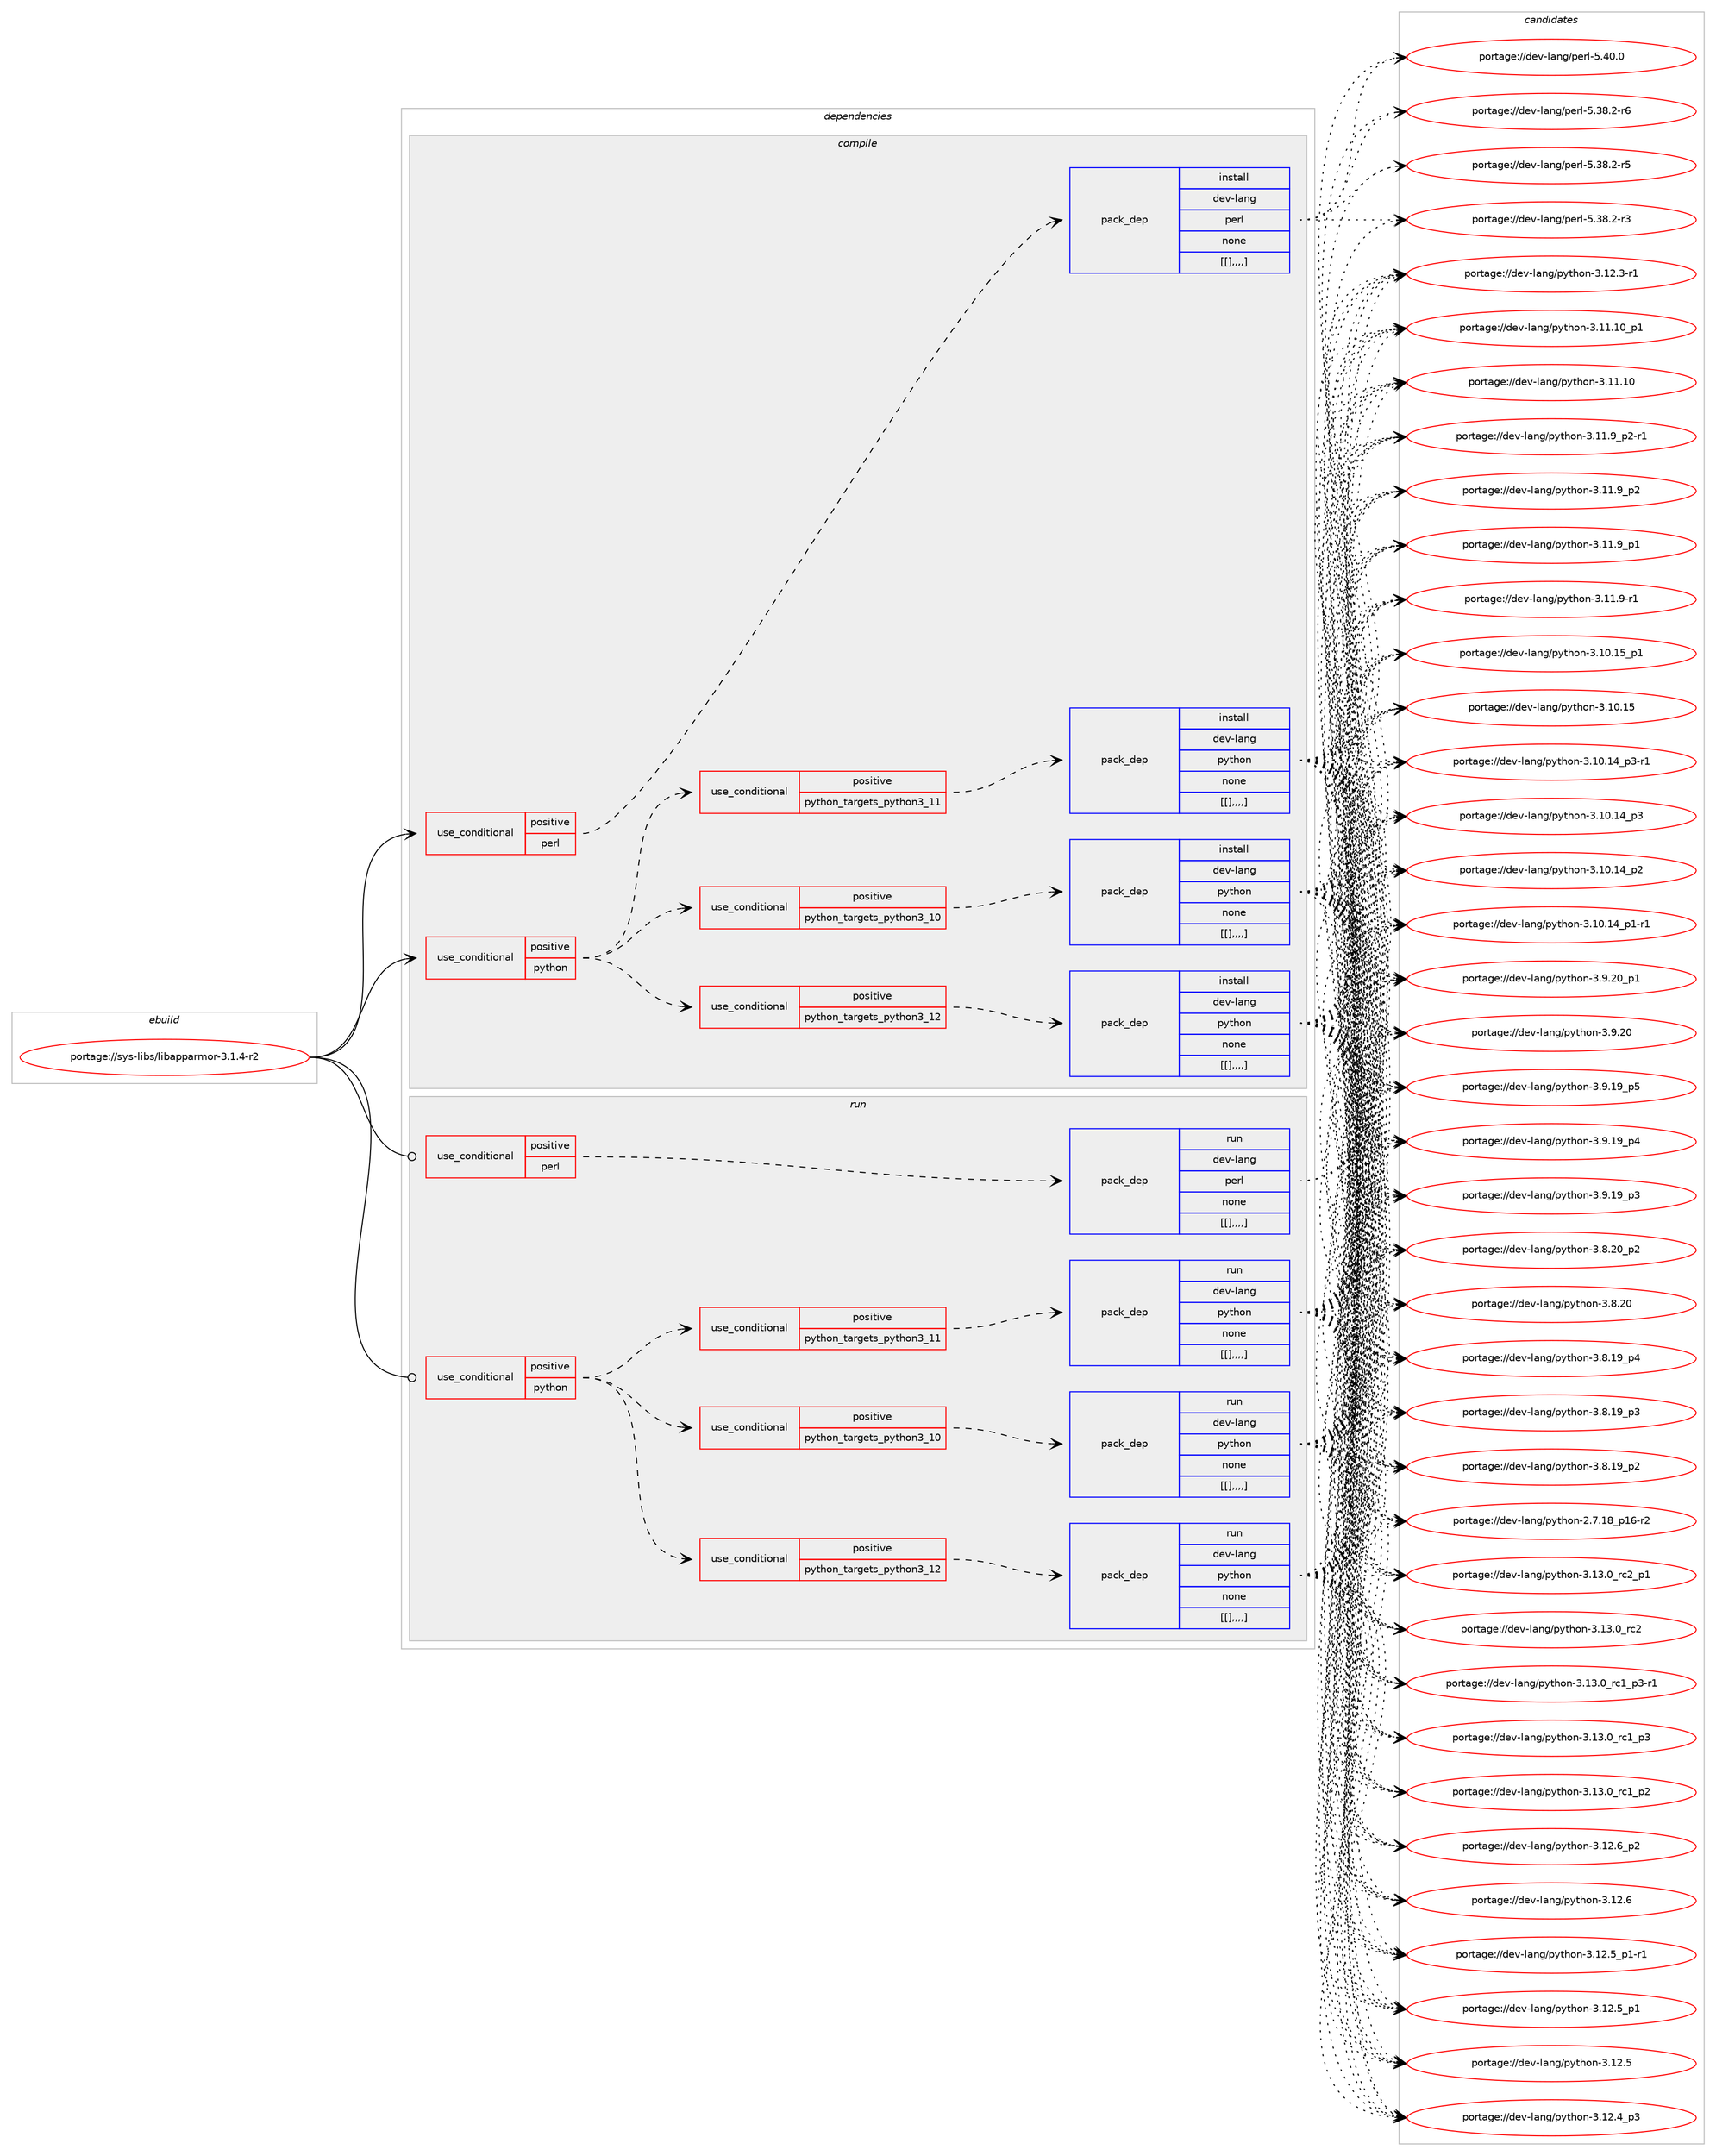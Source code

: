 digraph prolog {

# *************
# Graph options
# *************

newrank=true;
concentrate=true;
compound=true;
graph [rankdir=LR,fontname=Helvetica,fontsize=10,ranksep=1.5];#, ranksep=2.5, nodesep=0.2];
edge  [arrowhead=vee];
node  [fontname=Helvetica,fontsize=10];

# **********
# The ebuild
# **********

subgraph cluster_leftcol {
color=gray;
label=<<i>ebuild</i>>;
id [label="portage://sys-libs/libapparmor-3.1.4-r2", color=red, width=4, href="../sys-libs/libapparmor-3.1.4-r2.svg"];
}

# ****************
# The dependencies
# ****************

subgraph cluster_midcol {
color=gray;
label=<<i>dependencies</i>>;
subgraph cluster_compile {
fillcolor="#eeeeee";
style=filled;
label=<<i>compile</i>>;
subgraph cond122286 {
dependency453561 [label=<<TABLE BORDER="0" CELLBORDER="1" CELLSPACING="0" CELLPADDING="4"><TR><TD ROWSPAN="3" CELLPADDING="10">use_conditional</TD></TR><TR><TD>positive</TD></TR><TR><TD>perl</TD></TR></TABLE>>, shape=none, color=red];
subgraph pack328271 {
dependency453562 [label=<<TABLE BORDER="0" CELLBORDER="1" CELLSPACING="0" CELLPADDING="4" WIDTH="220"><TR><TD ROWSPAN="6" CELLPADDING="30">pack_dep</TD></TR><TR><TD WIDTH="110">install</TD></TR><TR><TD>dev-lang</TD></TR><TR><TD>perl</TD></TR><TR><TD>none</TD></TR><TR><TD>[[],,,,]</TD></TR></TABLE>>, shape=none, color=blue];
}
dependency453561:e -> dependency453562:w [weight=20,style="dashed",arrowhead="vee"];
}
id:e -> dependency453561:w [weight=20,style="solid",arrowhead="vee"];
subgraph cond122287 {
dependency453563 [label=<<TABLE BORDER="0" CELLBORDER="1" CELLSPACING="0" CELLPADDING="4"><TR><TD ROWSPAN="3" CELLPADDING="10">use_conditional</TD></TR><TR><TD>positive</TD></TR><TR><TD>python</TD></TR></TABLE>>, shape=none, color=red];
subgraph cond122288 {
dependency453564 [label=<<TABLE BORDER="0" CELLBORDER="1" CELLSPACING="0" CELLPADDING="4"><TR><TD ROWSPAN="3" CELLPADDING="10">use_conditional</TD></TR><TR><TD>positive</TD></TR><TR><TD>python_targets_python3_10</TD></TR></TABLE>>, shape=none, color=red];
subgraph pack328272 {
dependency453565 [label=<<TABLE BORDER="0" CELLBORDER="1" CELLSPACING="0" CELLPADDING="4" WIDTH="220"><TR><TD ROWSPAN="6" CELLPADDING="30">pack_dep</TD></TR><TR><TD WIDTH="110">install</TD></TR><TR><TD>dev-lang</TD></TR><TR><TD>python</TD></TR><TR><TD>none</TD></TR><TR><TD>[[],,,,]</TD></TR></TABLE>>, shape=none, color=blue];
}
dependency453564:e -> dependency453565:w [weight=20,style="dashed",arrowhead="vee"];
}
dependency453563:e -> dependency453564:w [weight=20,style="dashed",arrowhead="vee"];
subgraph cond122289 {
dependency453566 [label=<<TABLE BORDER="0" CELLBORDER="1" CELLSPACING="0" CELLPADDING="4"><TR><TD ROWSPAN="3" CELLPADDING="10">use_conditional</TD></TR><TR><TD>positive</TD></TR><TR><TD>python_targets_python3_11</TD></TR></TABLE>>, shape=none, color=red];
subgraph pack328273 {
dependency453567 [label=<<TABLE BORDER="0" CELLBORDER="1" CELLSPACING="0" CELLPADDING="4" WIDTH="220"><TR><TD ROWSPAN="6" CELLPADDING="30">pack_dep</TD></TR><TR><TD WIDTH="110">install</TD></TR><TR><TD>dev-lang</TD></TR><TR><TD>python</TD></TR><TR><TD>none</TD></TR><TR><TD>[[],,,,]</TD></TR></TABLE>>, shape=none, color=blue];
}
dependency453566:e -> dependency453567:w [weight=20,style="dashed",arrowhead="vee"];
}
dependency453563:e -> dependency453566:w [weight=20,style="dashed",arrowhead="vee"];
subgraph cond122290 {
dependency453568 [label=<<TABLE BORDER="0" CELLBORDER="1" CELLSPACING="0" CELLPADDING="4"><TR><TD ROWSPAN="3" CELLPADDING="10">use_conditional</TD></TR><TR><TD>positive</TD></TR><TR><TD>python_targets_python3_12</TD></TR></TABLE>>, shape=none, color=red];
subgraph pack328274 {
dependency453569 [label=<<TABLE BORDER="0" CELLBORDER="1" CELLSPACING="0" CELLPADDING="4" WIDTH="220"><TR><TD ROWSPAN="6" CELLPADDING="30">pack_dep</TD></TR><TR><TD WIDTH="110">install</TD></TR><TR><TD>dev-lang</TD></TR><TR><TD>python</TD></TR><TR><TD>none</TD></TR><TR><TD>[[],,,,]</TD></TR></TABLE>>, shape=none, color=blue];
}
dependency453568:e -> dependency453569:w [weight=20,style="dashed",arrowhead="vee"];
}
dependency453563:e -> dependency453568:w [weight=20,style="dashed",arrowhead="vee"];
}
id:e -> dependency453563:w [weight=20,style="solid",arrowhead="vee"];
}
subgraph cluster_compileandrun {
fillcolor="#eeeeee";
style=filled;
label=<<i>compile and run</i>>;
}
subgraph cluster_run {
fillcolor="#eeeeee";
style=filled;
label=<<i>run</i>>;
subgraph cond122291 {
dependency453570 [label=<<TABLE BORDER="0" CELLBORDER="1" CELLSPACING="0" CELLPADDING="4"><TR><TD ROWSPAN="3" CELLPADDING="10">use_conditional</TD></TR><TR><TD>positive</TD></TR><TR><TD>perl</TD></TR></TABLE>>, shape=none, color=red];
subgraph pack328275 {
dependency453571 [label=<<TABLE BORDER="0" CELLBORDER="1" CELLSPACING="0" CELLPADDING="4" WIDTH="220"><TR><TD ROWSPAN="6" CELLPADDING="30">pack_dep</TD></TR><TR><TD WIDTH="110">run</TD></TR><TR><TD>dev-lang</TD></TR><TR><TD>perl</TD></TR><TR><TD>none</TD></TR><TR><TD>[[],,,,]</TD></TR></TABLE>>, shape=none, color=blue];
}
dependency453570:e -> dependency453571:w [weight=20,style="dashed",arrowhead="vee"];
}
id:e -> dependency453570:w [weight=20,style="solid",arrowhead="odot"];
subgraph cond122292 {
dependency453572 [label=<<TABLE BORDER="0" CELLBORDER="1" CELLSPACING="0" CELLPADDING="4"><TR><TD ROWSPAN="3" CELLPADDING="10">use_conditional</TD></TR><TR><TD>positive</TD></TR><TR><TD>python</TD></TR></TABLE>>, shape=none, color=red];
subgraph cond122293 {
dependency453573 [label=<<TABLE BORDER="0" CELLBORDER="1" CELLSPACING="0" CELLPADDING="4"><TR><TD ROWSPAN="3" CELLPADDING="10">use_conditional</TD></TR><TR><TD>positive</TD></TR><TR><TD>python_targets_python3_10</TD></TR></TABLE>>, shape=none, color=red];
subgraph pack328276 {
dependency453574 [label=<<TABLE BORDER="0" CELLBORDER="1" CELLSPACING="0" CELLPADDING="4" WIDTH="220"><TR><TD ROWSPAN="6" CELLPADDING="30">pack_dep</TD></TR><TR><TD WIDTH="110">run</TD></TR><TR><TD>dev-lang</TD></TR><TR><TD>python</TD></TR><TR><TD>none</TD></TR><TR><TD>[[],,,,]</TD></TR></TABLE>>, shape=none, color=blue];
}
dependency453573:e -> dependency453574:w [weight=20,style="dashed",arrowhead="vee"];
}
dependency453572:e -> dependency453573:w [weight=20,style="dashed",arrowhead="vee"];
subgraph cond122294 {
dependency453575 [label=<<TABLE BORDER="0" CELLBORDER="1" CELLSPACING="0" CELLPADDING="4"><TR><TD ROWSPAN="3" CELLPADDING="10">use_conditional</TD></TR><TR><TD>positive</TD></TR><TR><TD>python_targets_python3_11</TD></TR></TABLE>>, shape=none, color=red];
subgraph pack328277 {
dependency453576 [label=<<TABLE BORDER="0" CELLBORDER="1" CELLSPACING="0" CELLPADDING="4" WIDTH="220"><TR><TD ROWSPAN="6" CELLPADDING="30">pack_dep</TD></TR><TR><TD WIDTH="110">run</TD></TR><TR><TD>dev-lang</TD></TR><TR><TD>python</TD></TR><TR><TD>none</TD></TR><TR><TD>[[],,,,]</TD></TR></TABLE>>, shape=none, color=blue];
}
dependency453575:e -> dependency453576:w [weight=20,style="dashed",arrowhead="vee"];
}
dependency453572:e -> dependency453575:w [weight=20,style="dashed",arrowhead="vee"];
subgraph cond122295 {
dependency453577 [label=<<TABLE BORDER="0" CELLBORDER="1" CELLSPACING="0" CELLPADDING="4"><TR><TD ROWSPAN="3" CELLPADDING="10">use_conditional</TD></TR><TR><TD>positive</TD></TR><TR><TD>python_targets_python3_12</TD></TR></TABLE>>, shape=none, color=red];
subgraph pack328278 {
dependency453578 [label=<<TABLE BORDER="0" CELLBORDER="1" CELLSPACING="0" CELLPADDING="4" WIDTH="220"><TR><TD ROWSPAN="6" CELLPADDING="30">pack_dep</TD></TR><TR><TD WIDTH="110">run</TD></TR><TR><TD>dev-lang</TD></TR><TR><TD>python</TD></TR><TR><TD>none</TD></TR><TR><TD>[[],,,,]</TD></TR></TABLE>>, shape=none, color=blue];
}
dependency453577:e -> dependency453578:w [weight=20,style="dashed",arrowhead="vee"];
}
dependency453572:e -> dependency453577:w [weight=20,style="dashed",arrowhead="vee"];
}
id:e -> dependency453572:w [weight=20,style="solid",arrowhead="odot"];
}
}

# **************
# The candidates
# **************

subgraph cluster_choices {
rank=same;
color=gray;
label=<<i>candidates</i>>;

subgraph choice328271 {
color=black;
nodesep=1;
choice10010111845108971101034711210111410845534652484648 [label="portage://dev-lang/perl-5.40.0", color=red, width=4,href="../dev-lang/perl-5.40.0.svg"];
choice100101118451089711010347112101114108455346515646504511454 [label="portage://dev-lang/perl-5.38.2-r6", color=red, width=4,href="../dev-lang/perl-5.38.2-r6.svg"];
choice100101118451089711010347112101114108455346515646504511453 [label="portage://dev-lang/perl-5.38.2-r5", color=red, width=4,href="../dev-lang/perl-5.38.2-r5.svg"];
choice100101118451089711010347112101114108455346515646504511451 [label="portage://dev-lang/perl-5.38.2-r3", color=red, width=4,href="../dev-lang/perl-5.38.2-r3.svg"];
dependency453562:e -> choice10010111845108971101034711210111410845534652484648:w [style=dotted,weight="100"];
dependency453562:e -> choice100101118451089711010347112101114108455346515646504511454:w [style=dotted,weight="100"];
dependency453562:e -> choice100101118451089711010347112101114108455346515646504511453:w [style=dotted,weight="100"];
dependency453562:e -> choice100101118451089711010347112101114108455346515646504511451:w [style=dotted,weight="100"];
}
subgraph choice328272 {
color=black;
nodesep=1;
choice100101118451089711010347112121116104111110455146495146489511499509511249 [label="portage://dev-lang/python-3.13.0_rc2_p1", color=red, width=4,href="../dev-lang/python-3.13.0_rc2_p1.svg"];
choice10010111845108971101034711212111610411111045514649514648951149950 [label="portage://dev-lang/python-3.13.0_rc2", color=red, width=4,href="../dev-lang/python-3.13.0_rc2.svg"];
choice1001011184510897110103471121211161041111104551464951464895114994995112514511449 [label="portage://dev-lang/python-3.13.0_rc1_p3-r1", color=red, width=4,href="../dev-lang/python-3.13.0_rc1_p3-r1.svg"];
choice100101118451089711010347112121116104111110455146495146489511499499511251 [label="portage://dev-lang/python-3.13.0_rc1_p3", color=red, width=4,href="../dev-lang/python-3.13.0_rc1_p3.svg"];
choice100101118451089711010347112121116104111110455146495146489511499499511250 [label="portage://dev-lang/python-3.13.0_rc1_p2", color=red, width=4,href="../dev-lang/python-3.13.0_rc1_p2.svg"];
choice100101118451089711010347112121116104111110455146495046549511250 [label="portage://dev-lang/python-3.12.6_p2", color=red, width=4,href="../dev-lang/python-3.12.6_p2.svg"];
choice10010111845108971101034711212111610411111045514649504654 [label="portage://dev-lang/python-3.12.6", color=red, width=4,href="../dev-lang/python-3.12.6.svg"];
choice1001011184510897110103471121211161041111104551464950465395112494511449 [label="portage://dev-lang/python-3.12.5_p1-r1", color=red, width=4,href="../dev-lang/python-3.12.5_p1-r1.svg"];
choice100101118451089711010347112121116104111110455146495046539511249 [label="portage://dev-lang/python-3.12.5_p1", color=red, width=4,href="../dev-lang/python-3.12.5_p1.svg"];
choice10010111845108971101034711212111610411111045514649504653 [label="portage://dev-lang/python-3.12.5", color=red, width=4,href="../dev-lang/python-3.12.5.svg"];
choice100101118451089711010347112121116104111110455146495046529511251 [label="portage://dev-lang/python-3.12.4_p3", color=red, width=4,href="../dev-lang/python-3.12.4_p3.svg"];
choice100101118451089711010347112121116104111110455146495046514511449 [label="portage://dev-lang/python-3.12.3-r1", color=red, width=4,href="../dev-lang/python-3.12.3-r1.svg"];
choice10010111845108971101034711212111610411111045514649494649489511249 [label="portage://dev-lang/python-3.11.10_p1", color=red, width=4,href="../dev-lang/python-3.11.10_p1.svg"];
choice1001011184510897110103471121211161041111104551464949464948 [label="portage://dev-lang/python-3.11.10", color=red, width=4,href="../dev-lang/python-3.11.10.svg"];
choice1001011184510897110103471121211161041111104551464949465795112504511449 [label="portage://dev-lang/python-3.11.9_p2-r1", color=red, width=4,href="../dev-lang/python-3.11.9_p2-r1.svg"];
choice100101118451089711010347112121116104111110455146494946579511250 [label="portage://dev-lang/python-3.11.9_p2", color=red, width=4,href="../dev-lang/python-3.11.9_p2.svg"];
choice100101118451089711010347112121116104111110455146494946579511249 [label="portage://dev-lang/python-3.11.9_p1", color=red, width=4,href="../dev-lang/python-3.11.9_p1.svg"];
choice100101118451089711010347112121116104111110455146494946574511449 [label="portage://dev-lang/python-3.11.9-r1", color=red, width=4,href="../dev-lang/python-3.11.9-r1.svg"];
choice10010111845108971101034711212111610411111045514649484649539511249 [label="portage://dev-lang/python-3.10.15_p1", color=red, width=4,href="../dev-lang/python-3.10.15_p1.svg"];
choice1001011184510897110103471121211161041111104551464948464953 [label="portage://dev-lang/python-3.10.15", color=red, width=4,href="../dev-lang/python-3.10.15.svg"];
choice100101118451089711010347112121116104111110455146494846495295112514511449 [label="portage://dev-lang/python-3.10.14_p3-r1", color=red, width=4,href="../dev-lang/python-3.10.14_p3-r1.svg"];
choice10010111845108971101034711212111610411111045514649484649529511251 [label="portage://dev-lang/python-3.10.14_p3", color=red, width=4,href="../dev-lang/python-3.10.14_p3.svg"];
choice10010111845108971101034711212111610411111045514649484649529511250 [label="portage://dev-lang/python-3.10.14_p2", color=red, width=4,href="../dev-lang/python-3.10.14_p2.svg"];
choice100101118451089711010347112121116104111110455146494846495295112494511449 [label="portage://dev-lang/python-3.10.14_p1-r1", color=red, width=4,href="../dev-lang/python-3.10.14_p1-r1.svg"];
choice100101118451089711010347112121116104111110455146574650489511249 [label="portage://dev-lang/python-3.9.20_p1", color=red, width=4,href="../dev-lang/python-3.9.20_p1.svg"];
choice10010111845108971101034711212111610411111045514657465048 [label="portage://dev-lang/python-3.9.20", color=red, width=4,href="../dev-lang/python-3.9.20.svg"];
choice100101118451089711010347112121116104111110455146574649579511253 [label="portage://dev-lang/python-3.9.19_p5", color=red, width=4,href="../dev-lang/python-3.9.19_p5.svg"];
choice100101118451089711010347112121116104111110455146574649579511252 [label="portage://dev-lang/python-3.9.19_p4", color=red, width=4,href="../dev-lang/python-3.9.19_p4.svg"];
choice100101118451089711010347112121116104111110455146574649579511251 [label="portage://dev-lang/python-3.9.19_p3", color=red, width=4,href="../dev-lang/python-3.9.19_p3.svg"];
choice100101118451089711010347112121116104111110455146564650489511250 [label="portage://dev-lang/python-3.8.20_p2", color=red, width=4,href="../dev-lang/python-3.8.20_p2.svg"];
choice10010111845108971101034711212111610411111045514656465048 [label="portage://dev-lang/python-3.8.20", color=red, width=4,href="../dev-lang/python-3.8.20.svg"];
choice100101118451089711010347112121116104111110455146564649579511252 [label="portage://dev-lang/python-3.8.19_p4", color=red, width=4,href="../dev-lang/python-3.8.19_p4.svg"];
choice100101118451089711010347112121116104111110455146564649579511251 [label="portage://dev-lang/python-3.8.19_p3", color=red, width=4,href="../dev-lang/python-3.8.19_p3.svg"];
choice100101118451089711010347112121116104111110455146564649579511250 [label="portage://dev-lang/python-3.8.19_p2", color=red, width=4,href="../dev-lang/python-3.8.19_p2.svg"];
choice100101118451089711010347112121116104111110455046554649569511249544511450 [label="portage://dev-lang/python-2.7.18_p16-r2", color=red, width=4,href="../dev-lang/python-2.7.18_p16-r2.svg"];
dependency453565:e -> choice100101118451089711010347112121116104111110455146495146489511499509511249:w [style=dotted,weight="100"];
dependency453565:e -> choice10010111845108971101034711212111610411111045514649514648951149950:w [style=dotted,weight="100"];
dependency453565:e -> choice1001011184510897110103471121211161041111104551464951464895114994995112514511449:w [style=dotted,weight="100"];
dependency453565:e -> choice100101118451089711010347112121116104111110455146495146489511499499511251:w [style=dotted,weight="100"];
dependency453565:e -> choice100101118451089711010347112121116104111110455146495146489511499499511250:w [style=dotted,weight="100"];
dependency453565:e -> choice100101118451089711010347112121116104111110455146495046549511250:w [style=dotted,weight="100"];
dependency453565:e -> choice10010111845108971101034711212111610411111045514649504654:w [style=dotted,weight="100"];
dependency453565:e -> choice1001011184510897110103471121211161041111104551464950465395112494511449:w [style=dotted,weight="100"];
dependency453565:e -> choice100101118451089711010347112121116104111110455146495046539511249:w [style=dotted,weight="100"];
dependency453565:e -> choice10010111845108971101034711212111610411111045514649504653:w [style=dotted,weight="100"];
dependency453565:e -> choice100101118451089711010347112121116104111110455146495046529511251:w [style=dotted,weight="100"];
dependency453565:e -> choice100101118451089711010347112121116104111110455146495046514511449:w [style=dotted,weight="100"];
dependency453565:e -> choice10010111845108971101034711212111610411111045514649494649489511249:w [style=dotted,weight="100"];
dependency453565:e -> choice1001011184510897110103471121211161041111104551464949464948:w [style=dotted,weight="100"];
dependency453565:e -> choice1001011184510897110103471121211161041111104551464949465795112504511449:w [style=dotted,weight="100"];
dependency453565:e -> choice100101118451089711010347112121116104111110455146494946579511250:w [style=dotted,weight="100"];
dependency453565:e -> choice100101118451089711010347112121116104111110455146494946579511249:w [style=dotted,weight="100"];
dependency453565:e -> choice100101118451089711010347112121116104111110455146494946574511449:w [style=dotted,weight="100"];
dependency453565:e -> choice10010111845108971101034711212111610411111045514649484649539511249:w [style=dotted,weight="100"];
dependency453565:e -> choice1001011184510897110103471121211161041111104551464948464953:w [style=dotted,weight="100"];
dependency453565:e -> choice100101118451089711010347112121116104111110455146494846495295112514511449:w [style=dotted,weight="100"];
dependency453565:e -> choice10010111845108971101034711212111610411111045514649484649529511251:w [style=dotted,weight="100"];
dependency453565:e -> choice10010111845108971101034711212111610411111045514649484649529511250:w [style=dotted,weight="100"];
dependency453565:e -> choice100101118451089711010347112121116104111110455146494846495295112494511449:w [style=dotted,weight="100"];
dependency453565:e -> choice100101118451089711010347112121116104111110455146574650489511249:w [style=dotted,weight="100"];
dependency453565:e -> choice10010111845108971101034711212111610411111045514657465048:w [style=dotted,weight="100"];
dependency453565:e -> choice100101118451089711010347112121116104111110455146574649579511253:w [style=dotted,weight="100"];
dependency453565:e -> choice100101118451089711010347112121116104111110455146574649579511252:w [style=dotted,weight="100"];
dependency453565:e -> choice100101118451089711010347112121116104111110455146574649579511251:w [style=dotted,weight="100"];
dependency453565:e -> choice100101118451089711010347112121116104111110455146564650489511250:w [style=dotted,weight="100"];
dependency453565:e -> choice10010111845108971101034711212111610411111045514656465048:w [style=dotted,weight="100"];
dependency453565:e -> choice100101118451089711010347112121116104111110455146564649579511252:w [style=dotted,weight="100"];
dependency453565:e -> choice100101118451089711010347112121116104111110455146564649579511251:w [style=dotted,weight="100"];
dependency453565:e -> choice100101118451089711010347112121116104111110455146564649579511250:w [style=dotted,weight="100"];
dependency453565:e -> choice100101118451089711010347112121116104111110455046554649569511249544511450:w [style=dotted,weight="100"];
}
subgraph choice328273 {
color=black;
nodesep=1;
choice100101118451089711010347112121116104111110455146495146489511499509511249 [label="portage://dev-lang/python-3.13.0_rc2_p1", color=red, width=4,href="../dev-lang/python-3.13.0_rc2_p1.svg"];
choice10010111845108971101034711212111610411111045514649514648951149950 [label="portage://dev-lang/python-3.13.0_rc2", color=red, width=4,href="../dev-lang/python-3.13.0_rc2.svg"];
choice1001011184510897110103471121211161041111104551464951464895114994995112514511449 [label="portage://dev-lang/python-3.13.0_rc1_p3-r1", color=red, width=4,href="../dev-lang/python-3.13.0_rc1_p3-r1.svg"];
choice100101118451089711010347112121116104111110455146495146489511499499511251 [label="portage://dev-lang/python-3.13.0_rc1_p3", color=red, width=4,href="../dev-lang/python-3.13.0_rc1_p3.svg"];
choice100101118451089711010347112121116104111110455146495146489511499499511250 [label="portage://dev-lang/python-3.13.0_rc1_p2", color=red, width=4,href="../dev-lang/python-3.13.0_rc1_p2.svg"];
choice100101118451089711010347112121116104111110455146495046549511250 [label="portage://dev-lang/python-3.12.6_p2", color=red, width=4,href="../dev-lang/python-3.12.6_p2.svg"];
choice10010111845108971101034711212111610411111045514649504654 [label="portage://dev-lang/python-3.12.6", color=red, width=4,href="../dev-lang/python-3.12.6.svg"];
choice1001011184510897110103471121211161041111104551464950465395112494511449 [label="portage://dev-lang/python-3.12.5_p1-r1", color=red, width=4,href="../dev-lang/python-3.12.5_p1-r1.svg"];
choice100101118451089711010347112121116104111110455146495046539511249 [label="portage://dev-lang/python-3.12.5_p1", color=red, width=4,href="../dev-lang/python-3.12.5_p1.svg"];
choice10010111845108971101034711212111610411111045514649504653 [label="portage://dev-lang/python-3.12.5", color=red, width=4,href="../dev-lang/python-3.12.5.svg"];
choice100101118451089711010347112121116104111110455146495046529511251 [label="portage://dev-lang/python-3.12.4_p3", color=red, width=4,href="../dev-lang/python-3.12.4_p3.svg"];
choice100101118451089711010347112121116104111110455146495046514511449 [label="portage://dev-lang/python-3.12.3-r1", color=red, width=4,href="../dev-lang/python-3.12.3-r1.svg"];
choice10010111845108971101034711212111610411111045514649494649489511249 [label="portage://dev-lang/python-3.11.10_p1", color=red, width=4,href="../dev-lang/python-3.11.10_p1.svg"];
choice1001011184510897110103471121211161041111104551464949464948 [label="portage://dev-lang/python-3.11.10", color=red, width=4,href="../dev-lang/python-3.11.10.svg"];
choice1001011184510897110103471121211161041111104551464949465795112504511449 [label="portage://dev-lang/python-3.11.9_p2-r1", color=red, width=4,href="../dev-lang/python-3.11.9_p2-r1.svg"];
choice100101118451089711010347112121116104111110455146494946579511250 [label="portage://dev-lang/python-3.11.9_p2", color=red, width=4,href="../dev-lang/python-3.11.9_p2.svg"];
choice100101118451089711010347112121116104111110455146494946579511249 [label="portage://dev-lang/python-3.11.9_p1", color=red, width=4,href="../dev-lang/python-3.11.9_p1.svg"];
choice100101118451089711010347112121116104111110455146494946574511449 [label="portage://dev-lang/python-3.11.9-r1", color=red, width=4,href="../dev-lang/python-3.11.9-r1.svg"];
choice10010111845108971101034711212111610411111045514649484649539511249 [label="portage://dev-lang/python-3.10.15_p1", color=red, width=4,href="../dev-lang/python-3.10.15_p1.svg"];
choice1001011184510897110103471121211161041111104551464948464953 [label="portage://dev-lang/python-3.10.15", color=red, width=4,href="../dev-lang/python-3.10.15.svg"];
choice100101118451089711010347112121116104111110455146494846495295112514511449 [label="portage://dev-lang/python-3.10.14_p3-r1", color=red, width=4,href="../dev-lang/python-3.10.14_p3-r1.svg"];
choice10010111845108971101034711212111610411111045514649484649529511251 [label="portage://dev-lang/python-3.10.14_p3", color=red, width=4,href="../dev-lang/python-3.10.14_p3.svg"];
choice10010111845108971101034711212111610411111045514649484649529511250 [label="portage://dev-lang/python-3.10.14_p2", color=red, width=4,href="../dev-lang/python-3.10.14_p2.svg"];
choice100101118451089711010347112121116104111110455146494846495295112494511449 [label="portage://dev-lang/python-3.10.14_p1-r1", color=red, width=4,href="../dev-lang/python-3.10.14_p1-r1.svg"];
choice100101118451089711010347112121116104111110455146574650489511249 [label="portage://dev-lang/python-3.9.20_p1", color=red, width=4,href="../dev-lang/python-3.9.20_p1.svg"];
choice10010111845108971101034711212111610411111045514657465048 [label="portage://dev-lang/python-3.9.20", color=red, width=4,href="../dev-lang/python-3.9.20.svg"];
choice100101118451089711010347112121116104111110455146574649579511253 [label="portage://dev-lang/python-3.9.19_p5", color=red, width=4,href="../dev-lang/python-3.9.19_p5.svg"];
choice100101118451089711010347112121116104111110455146574649579511252 [label="portage://dev-lang/python-3.9.19_p4", color=red, width=4,href="../dev-lang/python-3.9.19_p4.svg"];
choice100101118451089711010347112121116104111110455146574649579511251 [label="portage://dev-lang/python-3.9.19_p3", color=red, width=4,href="../dev-lang/python-3.9.19_p3.svg"];
choice100101118451089711010347112121116104111110455146564650489511250 [label="portage://dev-lang/python-3.8.20_p2", color=red, width=4,href="../dev-lang/python-3.8.20_p2.svg"];
choice10010111845108971101034711212111610411111045514656465048 [label="portage://dev-lang/python-3.8.20", color=red, width=4,href="../dev-lang/python-3.8.20.svg"];
choice100101118451089711010347112121116104111110455146564649579511252 [label="portage://dev-lang/python-3.8.19_p4", color=red, width=4,href="../dev-lang/python-3.8.19_p4.svg"];
choice100101118451089711010347112121116104111110455146564649579511251 [label="portage://dev-lang/python-3.8.19_p3", color=red, width=4,href="../dev-lang/python-3.8.19_p3.svg"];
choice100101118451089711010347112121116104111110455146564649579511250 [label="portage://dev-lang/python-3.8.19_p2", color=red, width=4,href="../dev-lang/python-3.8.19_p2.svg"];
choice100101118451089711010347112121116104111110455046554649569511249544511450 [label="portage://dev-lang/python-2.7.18_p16-r2", color=red, width=4,href="../dev-lang/python-2.7.18_p16-r2.svg"];
dependency453567:e -> choice100101118451089711010347112121116104111110455146495146489511499509511249:w [style=dotted,weight="100"];
dependency453567:e -> choice10010111845108971101034711212111610411111045514649514648951149950:w [style=dotted,weight="100"];
dependency453567:e -> choice1001011184510897110103471121211161041111104551464951464895114994995112514511449:w [style=dotted,weight="100"];
dependency453567:e -> choice100101118451089711010347112121116104111110455146495146489511499499511251:w [style=dotted,weight="100"];
dependency453567:e -> choice100101118451089711010347112121116104111110455146495146489511499499511250:w [style=dotted,weight="100"];
dependency453567:e -> choice100101118451089711010347112121116104111110455146495046549511250:w [style=dotted,weight="100"];
dependency453567:e -> choice10010111845108971101034711212111610411111045514649504654:w [style=dotted,weight="100"];
dependency453567:e -> choice1001011184510897110103471121211161041111104551464950465395112494511449:w [style=dotted,weight="100"];
dependency453567:e -> choice100101118451089711010347112121116104111110455146495046539511249:w [style=dotted,weight="100"];
dependency453567:e -> choice10010111845108971101034711212111610411111045514649504653:w [style=dotted,weight="100"];
dependency453567:e -> choice100101118451089711010347112121116104111110455146495046529511251:w [style=dotted,weight="100"];
dependency453567:e -> choice100101118451089711010347112121116104111110455146495046514511449:w [style=dotted,weight="100"];
dependency453567:e -> choice10010111845108971101034711212111610411111045514649494649489511249:w [style=dotted,weight="100"];
dependency453567:e -> choice1001011184510897110103471121211161041111104551464949464948:w [style=dotted,weight="100"];
dependency453567:e -> choice1001011184510897110103471121211161041111104551464949465795112504511449:w [style=dotted,weight="100"];
dependency453567:e -> choice100101118451089711010347112121116104111110455146494946579511250:w [style=dotted,weight="100"];
dependency453567:e -> choice100101118451089711010347112121116104111110455146494946579511249:w [style=dotted,weight="100"];
dependency453567:e -> choice100101118451089711010347112121116104111110455146494946574511449:w [style=dotted,weight="100"];
dependency453567:e -> choice10010111845108971101034711212111610411111045514649484649539511249:w [style=dotted,weight="100"];
dependency453567:e -> choice1001011184510897110103471121211161041111104551464948464953:w [style=dotted,weight="100"];
dependency453567:e -> choice100101118451089711010347112121116104111110455146494846495295112514511449:w [style=dotted,weight="100"];
dependency453567:e -> choice10010111845108971101034711212111610411111045514649484649529511251:w [style=dotted,weight="100"];
dependency453567:e -> choice10010111845108971101034711212111610411111045514649484649529511250:w [style=dotted,weight="100"];
dependency453567:e -> choice100101118451089711010347112121116104111110455146494846495295112494511449:w [style=dotted,weight="100"];
dependency453567:e -> choice100101118451089711010347112121116104111110455146574650489511249:w [style=dotted,weight="100"];
dependency453567:e -> choice10010111845108971101034711212111610411111045514657465048:w [style=dotted,weight="100"];
dependency453567:e -> choice100101118451089711010347112121116104111110455146574649579511253:w [style=dotted,weight="100"];
dependency453567:e -> choice100101118451089711010347112121116104111110455146574649579511252:w [style=dotted,weight="100"];
dependency453567:e -> choice100101118451089711010347112121116104111110455146574649579511251:w [style=dotted,weight="100"];
dependency453567:e -> choice100101118451089711010347112121116104111110455146564650489511250:w [style=dotted,weight="100"];
dependency453567:e -> choice10010111845108971101034711212111610411111045514656465048:w [style=dotted,weight="100"];
dependency453567:e -> choice100101118451089711010347112121116104111110455146564649579511252:w [style=dotted,weight="100"];
dependency453567:e -> choice100101118451089711010347112121116104111110455146564649579511251:w [style=dotted,weight="100"];
dependency453567:e -> choice100101118451089711010347112121116104111110455146564649579511250:w [style=dotted,weight="100"];
dependency453567:e -> choice100101118451089711010347112121116104111110455046554649569511249544511450:w [style=dotted,weight="100"];
}
subgraph choice328274 {
color=black;
nodesep=1;
choice100101118451089711010347112121116104111110455146495146489511499509511249 [label="portage://dev-lang/python-3.13.0_rc2_p1", color=red, width=4,href="../dev-lang/python-3.13.0_rc2_p1.svg"];
choice10010111845108971101034711212111610411111045514649514648951149950 [label="portage://dev-lang/python-3.13.0_rc2", color=red, width=4,href="../dev-lang/python-3.13.0_rc2.svg"];
choice1001011184510897110103471121211161041111104551464951464895114994995112514511449 [label="portage://dev-lang/python-3.13.0_rc1_p3-r1", color=red, width=4,href="../dev-lang/python-3.13.0_rc1_p3-r1.svg"];
choice100101118451089711010347112121116104111110455146495146489511499499511251 [label="portage://dev-lang/python-3.13.0_rc1_p3", color=red, width=4,href="../dev-lang/python-3.13.0_rc1_p3.svg"];
choice100101118451089711010347112121116104111110455146495146489511499499511250 [label="portage://dev-lang/python-3.13.0_rc1_p2", color=red, width=4,href="../dev-lang/python-3.13.0_rc1_p2.svg"];
choice100101118451089711010347112121116104111110455146495046549511250 [label="portage://dev-lang/python-3.12.6_p2", color=red, width=4,href="../dev-lang/python-3.12.6_p2.svg"];
choice10010111845108971101034711212111610411111045514649504654 [label="portage://dev-lang/python-3.12.6", color=red, width=4,href="../dev-lang/python-3.12.6.svg"];
choice1001011184510897110103471121211161041111104551464950465395112494511449 [label="portage://dev-lang/python-3.12.5_p1-r1", color=red, width=4,href="../dev-lang/python-3.12.5_p1-r1.svg"];
choice100101118451089711010347112121116104111110455146495046539511249 [label="portage://dev-lang/python-3.12.5_p1", color=red, width=4,href="../dev-lang/python-3.12.5_p1.svg"];
choice10010111845108971101034711212111610411111045514649504653 [label="portage://dev-lang/python-3.12.5", color=red, width=4,href="../dev-lang/python-3.12.5.svg"];
choice100101118451089711010347112121116104111110455146495046529511251 [label="portage://dev-lang/python-3.12.4_p3", color=red, width=4,href="../dev-lang/python-3.12.4_p3.svg"];
choice100101118451089711010347112121116104111110455146495046514511449 [label="portage://dev-lang/python-3.12.3-r1", color=red, width=4,href="../dev-lang/python-3.12.3-r1.svg"];
choice10010111845108971101034711212111610411111045514649494649489511249 [label="portage://dev-lang/python-3.11.10_p1", color=red, width=4,href="../dev-lang/python-3.11.10_p1.svg"];
choice1001011184510897110103471121211161041111104551464949464948 [label="portage://dev-lang/python-3.11.10", color=red, width=4,href="../dev-lang/python-3.11.10.svg"];
choice1001011184510897110103471121211161041111104551464949465795112504511449 [label="portage://dev-lang/python-3.11.9_p2-r1", color=red, width=4,href="../dev-lang/python-3.11.9_p2-r1.svg"];
choice100101118451089711010347112121116104111110455146494946579511250 [label="portage://dev-lang/python-3.11.9_p2", color=red, width=4,href="../dev-lang/python-3.11.9_p2.svg"];
choice100101118451089711010347112121116104111110455146494946579511249 [label="portage://dev-lang/python-3.11.9_p1", color=red, width=4,href="../dev-lang/python-3.11.9_p1.svg"];
choice100101118451089711010347112121116104111110455146494946574511449 [label="portage://dev-lang/python-3.11.9-r1", color=red, width=4,href="../dev-lang/python-3.11.9-r1.svg"];
choice10010111845108971101034711212111610411111045514649484649539511249 [label="portage://dev-lang/python-3.10.15_p1", color=red, width=4,href="../dev-lang/python-3.10.15_p1.svg"];
choice1001011184510897110103471121211161041111104551464948464953 [label="portage://dev-lang/python-3.10.15", color=red, width=4,href="../dev-lang/python-3.10.15.svg"];
choice100101118451089711010347112121116104111110455146494846495295112514511449 [label="portage://dev-lang/python-3.10.14_p3-r1", color=red, width=4,href="../dev-lang/python-3.10.14_p3-r1.svg"];
choice10010111845108971101034711212111610411111045514649484649529511251 [label="portage://dev-lang/python-3.10.14_p3", color=red, width=4,href="../dev-lang/python-3.10.14_p3.svg"];
choice10010111845108971101034711212111610411111045514649484649529511250 [label="portage://dev-lang/python-3.10.14_p2", color=red, width=4,href="../dev-lang/python-3.10.14_p2.svg"];
choice100101118451089711010347112121116104111110455146494846495295112494511449 [label="portage://dev-lang/python-3.10.14_p1-r1", color=red, width=4,href="../dev-lang/python-3.10.14_p1-r1.svg"];
choice100101118451089711010347112121116104111110455146574650489511249 [label="portage://dev-lang/python-3.9.20_p1", color=red, width=4,href="../dev-lang/python-3.9.20_p1.svg"];
choice10010111845108971101034711212111610411111045514657465048 [label="portage://dev-lang/python-3.9.20", color=red, width=4,href="../dev-lang/python-3.9.20.svg"];
choice100101118451089711010347112121116104111110455146574649579511253 [label="portage://dev-lang/python-3.9.19_p5", color=red, width=4,href="../dev-lang/python-3.9.19_p5.svg"];
choice100101118451089711010347112121116104111110455146574649579511252 [label="portage://dev-lang/python-3.9.19_p4", color=red, width=4,href="../dev-lang/python-3.9.19_p4.svg"];
choice100101118451089711010347112121116104111110455146574649579511251 [label="portage://dev-lang/python-3.9.19_p3", color=red, width=4,href="../dev-lang/python-3.9.19_p3.svg"];
choice100101118451089711010347112121116104111110455146564650489511250 [label="portage://dev-lang/python-3.8.20_p2", color=red, width=4,href="../dev-lang/python-3.8.20_p2.svg"];
choice10010111845108971101034711212111610411111045514656465048 [label="portage://dev-lang/python-3.8.20", color=red, width=4,href="../dev-lang/python-3.8.20.svg"];
choice100101118451089711010347112121116104111110455146564649579511252 [label="portage://dev-lang/python-3.8.19_p4", color=red, width=4,href="../dev-lang/python-3.8.19_p4.svg"];
choice100101118451089711010347112121116104111110455146564649579511251 [label="portage://dev-lang/python-3.8.19_p3", color=red, width=4,href="../dev-lang/python-3.8.19_p3.svg"];
choice100101118451089711010347112121116104111110455146564649579511250 [label="portage://dev-lang/python-3.8.19_p2", color=red, width=4,href="../dev-lang/python-3.8.19_p2.svg"];
choice100101118451089711010347112121116104111110455046554649569511249544511450 [label="portage://dev-lang/python-2.7.18_p16-r2", color=red, width=4,href="../dev-lang/python-2.7.18_p16-r2.svg"];
dependency453569:e -> choice100101118451089711010347112121116104111110455146495146489511499509511249:w [style=dotted,weight="100"];
dependency453569:e -> choice10010111845108971101034711212111610411111045514649514648951149950:w [style=dotted,weight="100"];
dependency453569:e -> choice1001011184510897110103471121211161041111104551464951464895114994995112514511449:w [style=dotted,weight="100"];
dependency453569:e -> choice100101118451089711010347112121116104111110455146495146489511499499511251:w [style=dotted,weight="100"];
dependency453569:e -> choice100101118451089711010347112121116104111110455146495146489511499499511250:w [style=dotted,weight="100"];
dependency453569:e -> choice100101118451089711010347112121116104111110455146495046549511250:w [style=dotted,weight="100"];
dependency453569:e -> choice10010111845108971101034711212111610411111045514649504654:w [style=dotted,weight="100"];
dependency453569:e -> choice1001011184510897110103471121211161041111104551464950465395112494511449:w [style=dotted,weight="100"];
dependency453569:e -> choice100101118451089711010347112121116104111110455146495046539511249:w [style=dotted,weight="100"];
dependency453569:e -> choice10010111845108971101034711212111610411111045514649504653:w [style=dotted,weight="100"];
dependency453569:e -> choice100101118451089711010347112121116104111110455146495046529511251:w [style=dotted,weight="100"];
dependency453569:e -> choice100101118451089711010347112121116104111110455146495046514511449:w [style=dotted,weight="100"];
dependency453569:e -> choice10010111845108971101034711212111610411111045514649494649489511249:w [style=dotted,weight="100"];
dependency453569:e -> choice1001011184510897110103471121211161041111104551464949464948:w [style=dotted,weight="100"];
dependency453569:e -> choice1001011184510897110103471121211161041111104551464949465795112504511449:w [style=dotted,weight="100"];
dependency453569:e -> choice100101118451089711010347112121116104111110455146494946579511250:w [style=dotted,weight="100"];
dependency453569:e -> choice100101118451089711010347112121116104111110455146494946579511249:w [style=dotted,weight="100"];
dependency453569:e -> choice100101118451089711010347112121116104111110455146494946574511449:w [style=dotted,weight="100"];
dependency453569:e -> choice10010111845108971101034711212111610411111045514649484649539511249:w [style=dotted,weight="100"];
dependency453569:e -> choice1001011184510897110103471121211161041111104551464948464953:w [style=dotted,weight="100"];
dependency453569:e -> choice100101118451089711010347112121116104111110455146494846495295112514511449:w [style=dotted,weight="100"];
dependency453569:e -> choice10010111845108971101034711212111610411111045514649484649529511251:w [style=dotted,weight="100"];
dependency453569:e -> choice10010111845108971101034711212111610411111045514649484649529511250:w [style=dotted,weight="100"];
dependency453569:e -> choice100101118451089711010347112121116104111110455146494846495295112494511449:w [style=dotted,weight="100"];
dependency453569:e -> choice100101118451089711010347112121116104111110455146574650489511249:w [style=dotted,weight="100"];
dependency453569:e -> choice10010111845108971101034711212111610411111045514657465048:w [style=dotted,weight="100"];
dependency453569:e -> choice100101118451089711010347112121116104111110455146574649579511253:w [style=dotted,weight="100"];
dependency453569:e -> choice100101118451089711010347112121116104111110455146574649579511252:w [style=dotted,weight="100"];
dependency453569:e -> choice100101118451089711010347112121116104111110455146574649579511251:w [style=dotted,weight="100"];
dependency453569:e -> choice100101118451089711010347112121116104111110455146564650489511250:w [style=dotted,weight="100"];
dependency453569:e -> choice10010111845108971101034711212111610411111045514656465048:w [style=dotted,weight="100"];
dependency453569:e -> choice100101118451089711010347112121116104111110455146564649579511252:w [style=dotted,weight="100"];
dependency453569:e -> choice100101118451089711010347112121116104111110455146564649579511251:w [style=dotted,weight="100"];
dependency453569:e -> choice100101118451089711010347112121116104111110455146564649579511250:w [style=dotted,weight="100"];
dependency453569:e -> choice100101118451089711010347112121116104111110455046554649569511249544511450:w [style=dotted,weight="100"];
}
subgraph choice328275 {
color=black;
nodesep=1;
choice10010111845108971101034711210111410845534652484648 [label="portage://dev-lang/perl-5.40.0", color=red, width=4,href="../dev-lang/perl-5.40.0.svg"];
choice100101118451089711010347112101114108455346515646504511454 [label="portage://dev-lang/perl-5.38.2-r6", color=red, width=4,href="../dev-lang/perl-5.38.2-r6.svg"];
choice100101118451089711010347112101114108455346515646504511453 [label="portage://dev-lang/perl-5.38.2-r5", color=red, width=4,href="../dev-lang/perl-5.38.2-r5.svg"];
choice100101118451089711010347112101114108455346515646504511451 [label="portage://dev-lang/perl-5.38.2-r3", color=red, width=4,href="../dev-lang/perl-5.38.2-r3.svg"];
dependency453571:e -> choice10010111845108971101034711210111410845534652484648:w [style=dotted,weight="100"];
dependency453571:e -> choice100101118451089711010347112101114108455346515646504511454:w [style=dotted,weight="100"];
dependency453571:e -> choice100101118451089711010347112101114108455346515646504511453:w [style=dotted,weight="100"];
dependency453571:e -> choice100101118451089711010347112101114108455346515646504511451:w [style=dotted,weight="100"];
}
subgraph choice328276 {
color=black;
nodesep=1;
choice100101118451089711010347112121116104111110455146495146489511499509511249 [label="portage://dev-lang/python-3.13.0_rc2_p1", color=red, width=4,href="../dev-lang/python-3.13.0_rc2_p1.svg"];
choice10010111845108971101034711212111610411111045514649514648951149950 [label="portage://dev-lang/python-3.13.0_rc2", color=red, width=4,href="../dev-lang/python-3.13.0_rc2.svg"];
choice1001011184510897110103471121211161041111104551464951464895114994995112514511449 [label="portage://dev-lang/python-3.13.0_rc1_p3-r1", color=red, width=4,href="../dev-lang/python-3.13.0_rc1_p3-r1.svg"];
choice100101118451089711010347112121116104111110455146495146489511499499511251 [label="portage://dev-lang/python-3.13.0_rc1_p3", color=red, width=4,href="../dev-lang/python-3.13.0_rc1_p3.svg"];
choice100101118451089711010347112121116104111110455146495146489511499499511250 [label="portage://dev-lang/python-3.13.0_rc1_p2", color=red, width=4,href="../dev-lang/python-3.13.0_rc1_p2.svg"];
choice100101118451089711010347112121116104111110455146495046549511250 [label="portage://dev-lang/python-3.12.6_p2", color=red, width=4,href="../dev-lang/python-3.12.6_p2.svg"];
choice10010111845108971101034711212111610411111045514649504654 [label="portage://dev-lang/python-3.12.6", color=red, width=4,href="../dev-lang/python-3.12.6.svg"];
choice1001011184510897110103471121211161041111104551464950465395112494511449 [label="portage://dev-lang/python-3.12.5_p1-r1", color=red, width=4,href="../dev-lang/python-3.12.5_p1-r1.svg"];
choice100101118451089711010347112121116104111110455146495046539511249 [label="portage://dev-lang/python-3.12.5_p1", color=red, width=4,href="../dev-lang/python-3.12.5_p1.svg"];
choice10010111845108971101034711212111610411111045514649504653 [label="portage://dev-lang/python-3.12.5", color=red, width=4,href="../dev-lang/python-3.12.5.svg"];
choice100101118451089711010347112121116104111110455146495046529511251 [label="portage://dev-lang/python-3.12.4_p3", color=red, width=4,href="../dev-lang/python-3.12.4_p3.svg"];
choice100101118451089711010347112121116104111110455146495046514511449 [label="portage://dev-lang/python-3.12.3-r1", color=red, width=4,href="../dev-lang/python-3.12.3-r1.svg"];
choice10010111845108971101034711212111610411111045514649494649489511249 [label="portage://dev-lang/python-3.11.10_p1", color=red, width=4,href="../dev-lang/python-3.11.10_p1.svg"];
choice1001011184510897110103471121211161041111104551464949464948 [label="portage://dev-lang/python-3.11.10", color=red, width=4,href="../dev-lang/python-3.11.10.svg"];
choice1001011184510897110103471121211161041111104551464949465795112504511449 [label="portage://dev-lang/python-3.11.9_p2-r1", color=red, width=4,href="../dev-lang/python-3.11.9_p2-r1.svg"];
choice100101118451089711010347112121116104111110455146494946579511250 [label="portage://dev-lang/python-3.11.9_p2", color=red, width=4,href="../dev-lang/python-3.11.9_p2.svg"];
choice100101118451089711010347112121116104111110455146494946579511249 [label="portage://dev-lang/python-3.11.9_p1", color=red, width=4,href="../dev-lang/python-3.11.9_p1.svg"];
choice100101118451089711010347112121116104111110455146494946574511449 [label="portage://dev-lang/python-3.11.9-r1", color=red, width=4,href="../dev-lang/python-3.11.9-r1.svg"];
choice10010111845108971101034711212111610411111045514649484649539511249 [label="portage://dev-lang/python-3.10.15_p1", color=red, width=4,href="../dev-lang/python-3.10.15_p1.svg"];
choice1001011184510897110103471121211161041111104551464948464953 [label="portage://dev-lang/python-3.10.15", color=red, width=4,href="../dev-lang/python-3.10.15.svg"];
choice100101118451089711010347112121116104111110455146494846495295112514511449 [label="portage://dev-lang/python-3.10.14_p3-r1", color=red, width=4,href="../dev-lang/python-3.10.14_p3-r1.svg"];
choice10010111845108971101034711212111610411111045514649484649529511251 [label="portage://dev-lang/python-3.10.14_p3", color=red, width=4,href="../dev-lang/python-3.10.14_p3.svg"];
choice10010111845108971101034711212111610411111045514649484649529511250 [label="portage://dev-lang/python-3.10.14_p2", color=red, width=4,href="../dev-lang/python-3.10.14_p2.svg"];
choice100101118451089711010347112121116104111110455146494846495295112494511449 [label="portage://dev-lang/python-3.10.14_p1-r1", color=red, width=4,href="../dev-lang/python-3.10.14_p1-r1.svg"];
choice100101118451089711010347112121116104111110455146574650489511249 [label="portage://dev-lang/python-3.9.20_p1", color=red, width=4,href="../dev-lang/python-3.9.20_p1.svg"];
choice10010111845108971101034711212111610411111045514657465048 [label="portage://dev-lang/python-3.9.20", color=red, width=4,href="../dev-lang/python-3.9.20.svg"];
choice100101118451089711010347112121116104111110455146574649579511253 [label="portage://dev-lang/python-3.9.19_p5", color=red, width=4,href="../dev-lang/python-3.9.19_p5.svg"];
choice100101118451089711010347112121116104111110455146574649579511252 [label="portage://dev-lang/python-3.9.19_p4", color=red, width=4,href="../dev-lang/python-3.9.19_p4.svg"];
choice100101118451089711010347112121116104111110455146574649579511251 [label="portage://dev-lang/python-3.9.19_p3", color=red, width=4,href="../dev-lang/python-3.9.19_p3.svg"];
choice100101118451089711010347112121116104111110455146564650489511250 [label="portage://dev-lang/python-3.8.20_p2", color=red, width=4,href="../dev-lang/python-3.8.20_p2.svg"];
choice10010111845108971101034711212111610411111045514656465048 [label="portage://dev-lang/python-3.8.20", color=red, width=4,href="../dev-lang/python-3.8.20.svg"];
choice100101118451089711010347112121116104111110455146564649579511252 [label="portage://dev-lang/python-3.8.19_p4", color=red, width=4,href="../dev-lang/python-3.8.19_p4.svg"];
choice100101118451089711010347112121116104111110455146564649579511251 [label="portage://dev-lang/python-3.8.19_p3", color=red, width=4,href="../dev-lang/python-3.8.19_p3.svg"];
choice100101118451089711010347112121116104111110455146564649579511250 [label="portage://dev-lang/python-3.8.19_p2", color=red, width=4,href="../dev-lang/python-3.8.19_p2.svg"];
choice100101118451089711010347112121116104111110455046554649569511249544511450 [label="portage://dev-lang/python-2.7.18_p16-r2", color=red, width=4,href="../dev-lang/python-2.7.18_p16-r2.svg"];
dependency453574:e -> choice100101118451089711010347112121116104111110455146495146489511499509511249:w [style=dotted,weight="100"];
dependency453574:e -> choice10010111845108971101034711212111610411111045514649514648951149950:w [style=dotted,weight="100"];
dependency453574:e -> choice1001011184510897110103471121211161041111104551464951464895114994995112514511449:w [style=dotted,weight="100"];
dependency453574:e -> choice100101118451089711010347112121116104111110455146495146489511499499511251:w [style=dotted,weight="100"];
dependency453574:e -> choice100101118451089711010347112121116104111110455146495146489511499499511250:w [style=dotted,weight="100"];
dependency453574:e -> choice100101118451089711010347112121116104111110455146495046549511250:w [style=dotted,weight="100"];
dependency453574:e -> choice10010111845108971101034711212111610411111045514649504654:w [style=dotted,weight="100"];
dependency453574:e -> choice1001011184510897110103471121211161041111104551464950465395112494511449:w [style=dotted,weight="100"];
dependency453574:e -> choice100101118451089711010347112121116104111110455146495046539511249:w [style=dotted,weight="100"];
dependency453574:e -> choice10010111845108971101034711212111610411111045514649504653:w [style=dotted,weight="100"];
dependency453574:e -> choice100101118451089711010347112121116104111110455146495046529511251:w [style=dotted,weight="100"];
dependency453574:e -> choice100101118451089711010347112121116104111110455146495046514511449:w [style=dotted,weight="100"];
dependency453574:e -> choice10010111845108971101034711212111610411111045514649494649489511249:w [style=dotted,weight="100"];
dependency453574:e -> choice1001011184510897110103471121211161041111104551464949464948:w [style=dotted,weight="100"];
dependency453574:e -> choice1001011184510897110103471121211161041111104551464949465795112504511449:w [style=dotted,weight="100"];
dependency453574:e -> choice100101118451089711010347112121116104111110455146494946579511250:w [style=dotted,weight="100"];
dependency453574:e -> choice100101118451089711010347112121116104111110455146494946579511249:w [style=dotted,weight="100"];
dependency453574:e -> choice100101118451089711010347112121116104111110455146494946574511449:w [style=dotted,weight="100"];
dependency453574:e -> choice10010111845108971101034711212111610411111045514649484649539511249:w [style=dotted,weight="100"];
dependency453574:e -> choice1001011184510897110103471121211161041111104551464948464953:w [style=dotted,weight="100"];
dependency453574:e -> choice100101118451089711010347112121116104111110455146494846495295112514511449:w [style=dotted,weight="100"];
dependency453574:e -> choice10010111845108971101034711212111610411111045514649484649529511251:w [style=dotted,weight="100"];
dependency453574:e -> choice10010111845108971101034711212111610411111045514649484649529511250:w [style=dotted,weight="100"];
dependency453574:e -> choice100101118451089711010347112121116104111110455146494846495295112494511449:w [style=dotted,weight="100"];
dependency453574:e -> choice100101118451089711010347112121116104111110455146574650489511249:w [style=dotted,weight="100"];
dependency453574:e -> choice10010111845108971101034711212111610411111045514657465048:w [style=dotted,weight="100"];
dependency453574:e -> choice100101118451089711010347112121116104111110455146574649579511253:w [style=dotted,weight="100"];
dependency453574:e -> choice100101118451089711010347112121116104111110455146574649579511252:w [style=dotted,weight="100"];
dependency453574:e -> choice100101118451089711010347112121116104111110455146574649579511251:w [style=dotted,weight="100"];
dependency453574:e -> choice100101118451089711010347112121116104111110455146564650489511250:w [style=dotted,weight="100"];
dependency453574:e -> choice10010111845108971101034711212111610411111045514656465048:w [style=dotted,weight="100"];
dependency453574:e -> choice100101118451089711010347112121116104111110455146564649579511252:w [style=dotted,weight="100"];
dependency453574:e -> choice100101118451089711010347112121116104111110455146564649579511251:w [style=dotted,weight="100"];
dependency453574:e -> choice100101118451089711010347112121116104111110455146564649579511250:w [style=dotted,weight="100"];
dependency453574:e -> choice100101118451089711010347112121116104111110455046554649569511249544511450:w [style=dotted,weight="100"];
}
subgraph choice328277 {
color=black;
nodesep=1;
choice100101118451089711010347112121116104111110455146495146489511499509511249 [label="portage://dev-lang/python-3.13.0_rc2_p1", color=red, width=4,href="../dev-lang/python-3.13.0_rc2_p1.svg"];
choice10010111845108971101034711212111610411111045514649514648951149950 [label="portage://dev-lang/python-3.13.0_rc2", color=red, width=4,href="../dev-lang/python-3.13.0_rc2.svg"];
choice1001011184510897110103471121211161041111104551464951464895114994995112514511449 [label="portage://dev-lang/python-3.13.0_rc1_p3-r1", color=red, width=4,href="../dev-lang/python-3.13.0_rc1_p3-r1.svg"];
choice100101118451089711010347112121116104111110455146495146489511499499511251 [label="portage://dev-lang/python-3.13.0_rc1_p3", color=red, width=4,href="../dev-lang/python-3.13.0_rc1_p3.svg"];
choice100101118451089711010347112121116104111110455146495146489511499499511250 [label="portage://dev-lang/python-3.13.0_rc1_p2", color=red, width=4,href="../dev-lang/python-3.13.0_rc1_p2.svg"];
choice100101118451089711010347112121116104111110455146495046549511250 [label="portage://dev-lang/python-3.12.6_p2", color=red, width=4,href="../dev-lang/python-3.12.6_p2.svg"];
choice10010111845108971101034711212111610411111045514649504654 [label="portage://dev-lang/python-3.12.6", color=red, width=4,href="../dev-lang/python-3.12.6.svg"];
choice1001011184510897110103471121211161041111104551464950465395112494511449 [label="portage://dev-lang/python-3.12.5_p1-r1", color=red, width=4,href="../dev-lang/python-3.12.5_p1-r1.svg"];
choice100101118451089711010347112121116104111110455146495046539511249 [label="portage://dev-lang/python-3.12.5_p1", color=red, width=4,href="../dev-lang/python-3.12.5_p1.svg"];
choice10010111845108971101034711212111610411111045514649504653 [label="portage://dev-lang/python-3.12.5", color=red, width=4,href="../dev-lang/python-3.12.5.svg"];
choice100101118451089711010347112121116104111110455146495046529511251 [label="portage://dev-lang/python-3.12.4_p3", color=red, width=4,href="../dev-lang/python-3.12.4_p3.svg"];
choice100101118451089711010347112121116104111110455146495046514511449 [label="portage://dev-lang/python-3.12.3-r1", color=red, width=4,href="../dev-lang/python-3.12.3-r1.svg"];
choice10010111845108971101034711212111610411111045514649494649489511249 [label="portage://dev-lang/python-3.11.10_p1", color=red, width=4,href="../dev-lang/python-3.11.10_p1.svg"];
choice1001011184510897110103471121211161041111104551464949464948 [label="portage://dev-lang/python-3.11.10", color=red, width=4,href="../dev-lang/python-3.11.10.svg"];
choice1001011184510897110103471121211161041111104551464949465795112504511449 [label="portage://dev-lang/python-3.11.9_p2-r1", color=red, width=4,href="../dev-lang/python-3.11.9_p2-r1.svg"];
choice100101118451089711010347112121116104111110455146494946579511250 [label="portage://dev-lang/python-3.11.9_p2", color=red, width=4,href="../dev-lang/python-3.11.9_p2.svg"];
choice100101118451089711010347112121116104111110455146494946579511249 [label="portage://dev-lang/python-3.11.9_p1", color=red, width=4,href="../dev-lang/python-3.11.9_p1.svg"];
choice100101118451089711010347112121116104111110455146494946574511449 [label="portage://dev-lang/python-3.11.9-r1", color=red, width=4,href="../dev-lang/python-3.11.9-r1.svg"];
choice10010111845108971101034711212111610411111045514649484649539511249 [label="portage://dev-lang/python-3.10.15_p1", color=red, width=4,href="../dev-lang/python-3.10.15_p1.svg"];
choice1001011184510897110103471121211161041111104551464948464953 [label="portage://dev-lang/python-3.10.15", color=red, width=4,href="../dev-lang/python-3.10.15.svg"];
choice100101118451089711010347112121116104111110455146494846495295112514511449 [label="portage://dev-lang/python-3.10.14_p3-r1", color=red, width=4,href="../dev-lang/python-3.10.14_p3-r1.svg"];
choice10010111845108971101034711212111610411111045514649484649529511251 [label="portage://dev-lang/python-3.10.14_p3", color=red, width=4,href="../dev-lang/python-3.10.14_p3.svg"];
choice10010111845108971101034711212111610411111045514649484649529511250 [label="portage://dev-lang/python-3.10.14_p2", color=red, width=4,href="../dev-lang/python-3.10.14_p2.svg"];
choice100101118451089711010347112121116104111110455146494846495295112494511449 [label="portage://dev-lang/python-3.10.14_p1-r1", color=red, width=4,href="../dev-lang/python-3.10.14_p1-r1.svg"];
choice100101118451089711010347112121116104111110455146574650489511249 [label="portage://dev-lang/python-3.9.20_p1", color=red, width=4,href="../dev-lang/python-3.9.20_p1.svg"];
choice10010111845108971101034711212111610411111045514657465048 [label="portage://dev-lang/python-3.9.20", color=red, width=4,href="../dev-lang/python-3.9.20.svg"];
choice100101118451089711010347112121116104111110455146574649579511253 [label="portage://dev-lang/python-3.9.19_p5", color=red, width=4,href="../dev-lang/python-3.9.19_p5.svg"];
choice100101118451089711010347112121116104111110455146574649579511252 [label="portage://dev-lang/python-3.9.19_p4", color=red, width=4,href="../dev-lang/python-3.9.19_p4.svg"];
choice100101118451089711010347112121116104111110455146574649579511251 [label="portage://dev-lang/python-3.9.19_p3", color=red, width=4,href="../dev-lang/python-3.9.19_p3.svg"];
choice100101118451089711010347112121116104111110455146564650489511250 [label="portage://dev-lang/python-3.8.20_p2", color=red, width=4,href="../dev-lang/python-3.8.20_p2.svg"];
choice10010111845108971101034711212111610411111045514656465048 [label="portage://dev-lang/python-3.8.20", color=red, width=4,href="../dev-lang/python-3.8.20.svg"];
choice100101118451089711010347112121116104111110455146564649579511252 [label="portage://dev-lang/python-3.8.19_p4", color=red, width=4,href="../dev-lang/python-3.8.19_p4.svg"];
choice100101118451089711010347112121116104111110455146564649579511251 [label="portage://dev-lang/python-3.8.19_p3", color=red, width=4,href="../dev-lang/python-3.8.19_p3.svg"];
choice100101118451089711010347112121116104111110455146564649579511250 [label="portage://dev-lang/python-3.8.19_p2", color=red, width=4,href="../dev-lang/python-3.8.19_p2.svg"];
choice100101118451089711010347112121116104111110455046554649569511249544511450 [label="portage://dev-lang/python-2.7.18_p16-r2", color=red, width=4,href="../dev-lang/python-2.7.18_p16-r2.svg"];
dependency453576:e -> choice100101118451089711010347112121116104111110455146495146489511499509511249:w [style=dotted,weight="100"];
dependency453576:e -> choice10010111845108971101034711212111610411111045514649514648951149950:w [style=dotted,weight="100"];
dependency453576:e -> choice1001011184510897110103471121211161041111104551464951464895114994995112514511449:w [style=dotted,weight="100"];
dependency453576:e -> choice100101118451089711010347112121116104111110455146495146489511499499511251:w [style=dotted,weight="100"];
dependency453576:e -> choice100101118451089711010347112121116104111110455146495146489511499499511250:w [style=dotted,weight="100"];
dependency453576:e -> choice100101118451089711010347112121116104111110455146495046549511250:w [style=dotted,weight="100"];
dependency453576:e -> choice10010111845108971101034711212111610411111045514649504654:w [style=dotted,weight="100"];
dependency453576:e -> choice1001011184510897110103471121211161041111104551464950465395112494511449:w [style=dotted,weight="100"];
dependency453576:e -> choice100101118451089711010347112121116104111110455146495046539511249:w [style=dotted,weight="100"];
dependency453576:e -> choice10010111845108971101034711212111610411111045514649504653:w [style=dotted,weight="100"];
dependency453576:e -> choice100101118451089711010347112121116104111110455146495046529511251:w [style=dotted,weight="100"];
dependency453576:e -> choice100101118451089711010347112121116104111110455146495046514511449:w [style=dotted,weight="100"];
dependency453576:e -> choice10010111845108971101034711212111610411111045514649494649489511249:w [style=dotted,weight="100"];
dependency453576:e -> choice1001011184510897110103471121211161041111104551464949464948:w [style=dotted,weight="100"];
dependency453576:e -> choice1001011184510897110103471121211161041111104551464949465795112504511449:w [style=dotted,weight="100"];
dependency453576:e -> choice100101118451089711010347112121116104111110455146494946579511250:w [style=dotted,weight="100"];
dependency453576:e -> choice100101118451089711010347112121116104111110455146494946579511249:w [style=dotted,weight="100"];
dependency453576:e -> choice100101118451089711010347112121116104111110455146494946574511449:w [style=dotted,weight="100"];
dependency453576:e -> choice10010111845108971101034711212111610411111045514649484649539511249:w [style=dotted,weight="100"];
dependency453576:e -> choice1001011184510897110103471121211161041111104551464948464953:w [style=dotted,weight="100"];
dependency453576:e -> choice100101118451089711010347112121116104111110455146494846495295112514511449:w [style=dotted,weight="100"];
dependency453576:e -> choice10010111845108971101034711212111610411111045514649484649529511251:w [style=dotted,weight="100"];
dependency453576:e -> choice10010111845108971101034711212111610411111045514649484649529511250:w [style=dotted,weight="100"];
dependency453576:e -> choice100101118451089711010347112121116104111110455146494846495295112494511449:w [style=dotted,weight="100"];
dependency453576:e -> choice100101118451089711010347112121116104111110455146574650489511249:w [style=dotted,weight="100"];
dependency453576:e -> choice10010111845108971101034711212111610411111045514657465048:w [style=dotted,weight="100"];
dependency453576:e -> choice100101118451089711010347112121116104111110455146574649579511253:w [style=dotted,weight="100"];
dependency453576:e -> choice100101118451089711010347112121116104111110455146574649579511252:w [style=dotted,weight="100"];
dependency453576:e -> choice100101118451089711010347112121116104111110455146574649579511251:w [style=dotted,weight="100"];
dependency453576:e -> choice100101118451089711010347112121116104111110455146564650489511250:w [style=dotted,weight="100"];
dependency453576:e -> choice10010111845108971101034711212111610411111045514656465048:w [style=dotted,weight="100"];
dependency453576:e -> choice100101118451089711010347112121116104111110455146564649579511252:w [style=dotted,weight="100"];
dependency453576:e -> choice100101118451089711010347112121116104111110455146564649579511251:w [style=dotted,weight="100"];
dependency453576:e -> choice100101118451089711010347112121116104111110455146564649579511250:w [style=dotted,weight="100"];
dependency453576:e -> choice100101118451089711010347112121116104111110455046554649569511249544511450:w [style=dotted,weight="100"];
}
subgraph choice328278 {
color=black;
nodesep=1;
choice100101118451089711010347112121116104111110455146495146489511499509511249 [label="portage://dev-lang/python-3.13.0_rc2_p1", color=red, width=4,href="../dev-lang/python-3.13.0_rc2_p1.svg"];
choice10010111845108971101034711212111610411111045514649514648951149950 [label="portage://dev-lang/python-3.13.0_rc2", color=red, width=4,href="../dev-lang/python-3.13.0_rc2.svg"];
choice1001011184510897110103471121211161041111104551464951464895114994995112514511449 [label="portage://dev-lang/python-3.13.0_rc1_p3-r1", color=red, width=4,href="../dev-lang/python-3.13.0_rc1_p3-r1.svg"];
choice100101118451089711010347112121116104111110455146495146489511499499511251 [label="portage://dev-lang/python-3.13.0_rc1_p3", color=red, width=4,href="../dev-lang/python-3.13.0_rc1_p3.svg"];
choice100101118451089711010347112121116104111110455146495146489511499499511250 [label="portage://dev-lang/python-3.13.0_rc1_p2", color=red, width=4,href="../dev-lang/python-3.13.0_rc1_p2.svg"];
choice100101118451089711010347112121116104111110455146495046549511250 [label="portage://dev-lang/python-3.12.6_p2", color=red, width=4,href="../dev-lang/python-3.12.6_p2.svg"];
choice10010111845108971101034711212111610411111045514649504654 [label="portage://dev-lang/python-3.12.6", color=red, width=4,href="../dev-lang/python-3.12.6.svg"];
choice1001011184510897110103471121211161041111104551464950465395112494511449 [label="portage://dev-lang/python-3.12.5_p1-r1", color=red, width=4,href="../dev-lang/python-3.12.5_p1-r1.svg"];
choice100101118451089711010347112121116104111110455146495046539511249 [label="portage://dev-lang/python-3.12.5_p1", color=red, width=4,href="../dev-lang/python-3.12.5_p1.svg"];
choice10010111845108971101034711212111610411111045514649504653 [label="portage://dev-lang/python-3.12.5", color=red, width=4,href="../dev-lang/python-3.12.5.svg"];
choice100101118451089711010347112121116104111110455146495046529511251 [label="portage://dev-lang/python-3.12.4_p3", color=red, width=4,href="../dev-lang/python-3.12.4_p3.svg"];
choice100101118451089711010347112121116104111110455146495046514511449 [label="portage://dev-lang/python-3.12.3-r1", color=red, width=4,href="../dev-lang/python-3.12.3-r1.svg"];
choice10010111845108971101034711212111610411111045514649494649489511249 [label="portage://dev-lang/python-3.11.10_p1", color=red, width=4,href="../dev-lang/python-3.11.10_p1.svg"];
choice1001011184510897110103471121211161041111104551464949464948 [label="portage://dev-lang/python-3.11.10", color=red, width=4,href="../dev-lang/python-3.11.10.svg"];
choice1001011184510897110103471121211161041111104551464949465795112504511449 [label="portage://dev-lang/python-3.11.9_p2-r1", color=red, width=4,href="../dev-lang/python-3.11.9_p2-r1.svg"];
choice100101118451089711010347112121116104111110455146494946579511250 [label="portage://dev-lang/python-3.11.9_p2", color=red, width=4,href="../dev-lang/python-3.11.9_p2.svg"];
choice100101118451089711010347112121116104111110455146494946579511249 [label="portage://dev-lang/python-3.11.9_p1", color=red, width=4,href="../dev-lang/python-3.11.9_p1.svg"];
choice100101118451089711010347112121116104111110455146494946574511449 [label="portage://dev-lang/python-3.11.9-r1", color=red, width=4,href="../dev-lang/python-3.11.9-r1.svg"];
choice10010111845108971101034711212111610411111045514649484649539511249 [label="portage://dev-lang/python-3.10.15_p1", color=red, width=4,href="../dev-lang/python-3.10.15_p1.svg"];
choice1001011184510897110103471121211161041111104551464948464953 [label="portage://dev-lang/python-3.10.15", color=red, width=4,href="../dev-lang/python-3.10.15.svg"];
choice100101118451089711010347112121116104111110455146494846495295112514511449 [label="portage://dev-lang/python-3.10.14_p3-r1", color=red, width=4,href="../dev-lang/python-3.10.14_p3-r1.svg"];
choice10010111845108971101034711212111610411111045514649484649529511251 [label="portage://dev-lang/python-3.10.14_p3", color=red, width=4,href="../dev-lang/python-3.10.14_p3.svg"];
choice10010111845108971101034711212111610411111045514649484649529511250 [label="portage://dev-lang/python-3.10.14_p2", color=red, width=4,href="../dev-lang/python-3.10.14_p2.svg"];
choice100101118451089711010347112121116104111110455146494846495295112494511449 [label="portage://dev-lang/python-3.10.14_p1-r1", color=red, width=4,href="../dev-lang/python-3.10.14_p1-r1.svg"];
choice100101118451089711010347112121116104111110455146574650489511249 [label="portage://dev-lang/python-3.9.20_p1", color=red, width=4,href="../dev-lang/python-3.9.20_p1.svg"];
choice10010111845108971101034711212111610411111045514657465048 [label="portage://dev-lang/python-3.9.20", color=red, width=4,href="../dev-lang/python-3.9.20.svg"];
choice100101118451089711010347112121116104111110455146574649579511253 [label="portage://dev-lang/python-3.9.19_p5", color=red, width=4,href="../dev-lang/python-3.9.19_p5.svg"];
choice100101118451089711010347112121116104111110455146574649579511252 [label="portage://dev-lang/python-3.9.19_p4", color=red, width=4,href="../dev-lang/python-3.9.19_p4.svg"];
choice100101118451089711010347112121116104111110455146574649579511251 [label="portage://dev-lang/python-3.9.19_p3", color=red, width=4,href="../dev-lang/python-3.9.19_p3.svg"];
choice100101118451089711010347112121116104111110455146564650489511250 [label="portage://dev-lang/python-3.8.20_p2", color=red, width=4,href="../dev-lang/python-3.8.20_p2.svg"];
choice10010111845108971101034711212111610411111045514656465048 [label="portage://dev-lang/python-3.8.20", color=red, width=4,href="../dev-lang/python-3.8.20.svg"];
choice100101118451089711010347112121116104111110455146564649579511252 [label="portage://dev-lang/python-3.8.19_p4", color=red, width=4,href="../dev-lang/python-3.8.19_p4.svg"];
choice100101118451089711010347112121116104111110455146564649579511251 [label="portage://dev-lang/python-3.8.19_p3", color=red, width=4,href="../dev-lang/python-3.8.19_p3.svg"];
choice100101118451089711010347112121116104111110455146564649579511250 [label="portage://dev-lang/python-3.8.19_p2", color=red, width=4,href="../dev-lang/python-3.8.19_p2.svg"];
choice100101118451089711010347112121116104111110455046554649569511249544511450 [label="portage://dev-lang/python-2.7.18_p16-r2", color=red, width=4,href="../dev-lang/python-2.7.18_p16-r2.svg"];
dependency453578:e -> choice100101118451089711010347112121116104111110455146495146489511499509511249:w [style=dotted,weight="100"];
dependency453578:e -> choice10010111845108971101034711212111610411111045514649514648951149950:w [style=dotted,weight="100"];
dependency453578:e -> choice1001011184510897110103471121211161041111104551464951464895114994995112514511449:w [style=dotted,weight="100"];
dependency453578:e -> choice100101118451089711010347112121116104111110455146495146489511499499511251:w [style=dotted,weight="100"];
dependency453578:e -> choice100101118451089711010347112121116104111110455146495146489511499499511250:w [style=dotted,weight="100"];
dependency453578:e -> choice100101118451089711010347112121116104111110455146495046549511250:w [style=dotted,weight="100"];
dependency453578:e -> choice10010111845108971101034711212111610411111045514649504654:w [style=dotted,weight="100"];
dependency453578:e -> choice1001011184510897110103471121211161041111104551464950465395112494511449:w [style=dotted,weight="100"];
dependency453578:e -> choice100101118451089711010347112121116104111110455146495046539511249:w [style=dotted,weight="100"];
dependency453578:e -> choice10010111845108971101034711212111610411111045514649504653:w [style=dotted,weight="100"];
dependency453578:e -> choice100101118451089711010347112121116104111110455146495046529511251:w [style=dotted,weight="100"];
dependency453578:e -> choice100101118451089711010347112121116104111110455146495046514511449:w [style=dotted,weight="100"];
dependency453578:e -> choice10010111845108971101034711212111610411111045514649494649489511249:w [style=dotted,weight="100"];
dependency453578:e -> choice1001011184510897110103471121211161041111104551464949464948:w [style=dotted,weight="100"];
dependency453578:e -> choice1001011184510897110103471121211161041111104551464949465795112504511449:w [style=dotted,weight="100"];
dependency453578:e -> choice100101118451089711010347112121116104111110455146494946579511250:w [style=dotted,weight="100"];
dependency453578:e -> choice100101118451089711010347112121116104111110455146494946579511249:w [style=dotted,weight="100"];
dependency453578:e -> choice100101118451089711010347112121116104111110455146494946574511449:w [style=dotted,weight="100"];
dependency453578:e -> choice10010111845108971101034711212111610411111045514649484649539511249:w [style=dotted,weight="100"];
dependency453578:e -> choice1001011184510897110103471121211161041111104551464948464953:w [style=dotted,weight="100"];
dependency453578:e -> choice100101118451089711010347112121116104111110455146494846495295112514511449:w [style=dotted,weight="100"];
dependency453578:e -> choice10010111845108971101034711212111610411111045514649484649529511251:w [style=dotted,weight="100"];
dependency453578:e -> choice10010111845108971101034711212111610411111045514649484649529511250:w [style=dotted,weight="100"];
dependency453578:e -> choice100101118451089711010347112121116104111110455146494846495295112494511449:w [style=dotted,weight="100"];
dependency453578:e -> choice100101118451089711010347112121116104111110455146574650489511249:w [style=dotted,weight="100"];
dependency453578:e -> choice10010111845108971101034711212111610411111045514657465048:w [style=dotted,weight="100"];
dependency453578:e -> choice100101118451089711010347112121116104111110455146574649579511253:w [style=dotted,weight="100"];
dependency453578:e -> choice100101118451089711010347112121116104111110455146574649579511252:w [style=dotted,weight="100"];
dependency453578:e -> choice100101118451089711010347112121116104111110455146574649579511251:w [style=dotted,weight="100"];
dependency453578:e -> choice100101118451089711010347112121116104111110455146564650489511250:w [style=dotted,weight="100"];
dependency453578:e -> choice10010111845108971101034711212111610411111045514656465048:w [style=dotted,weight="100"];
dependency453578:e -> choice100101118451089711010347112121116104111110455146564649579511252:w [style=dotted,weight="100"];
dependency453578:e -> choice100101118451089711010347112121116104111110455146564649579511251:w [style=dotted,weight="100"];
dependency453578:e -> choice100101118451089711010347112121116104111110455146564649579511250:w [style=dotted,weight="100"];
dependency453578:e -> choice100101118451089711010347112121116104111110455046554649569511249544511450:w [style=dotted,weight="100"];
}
}

}
